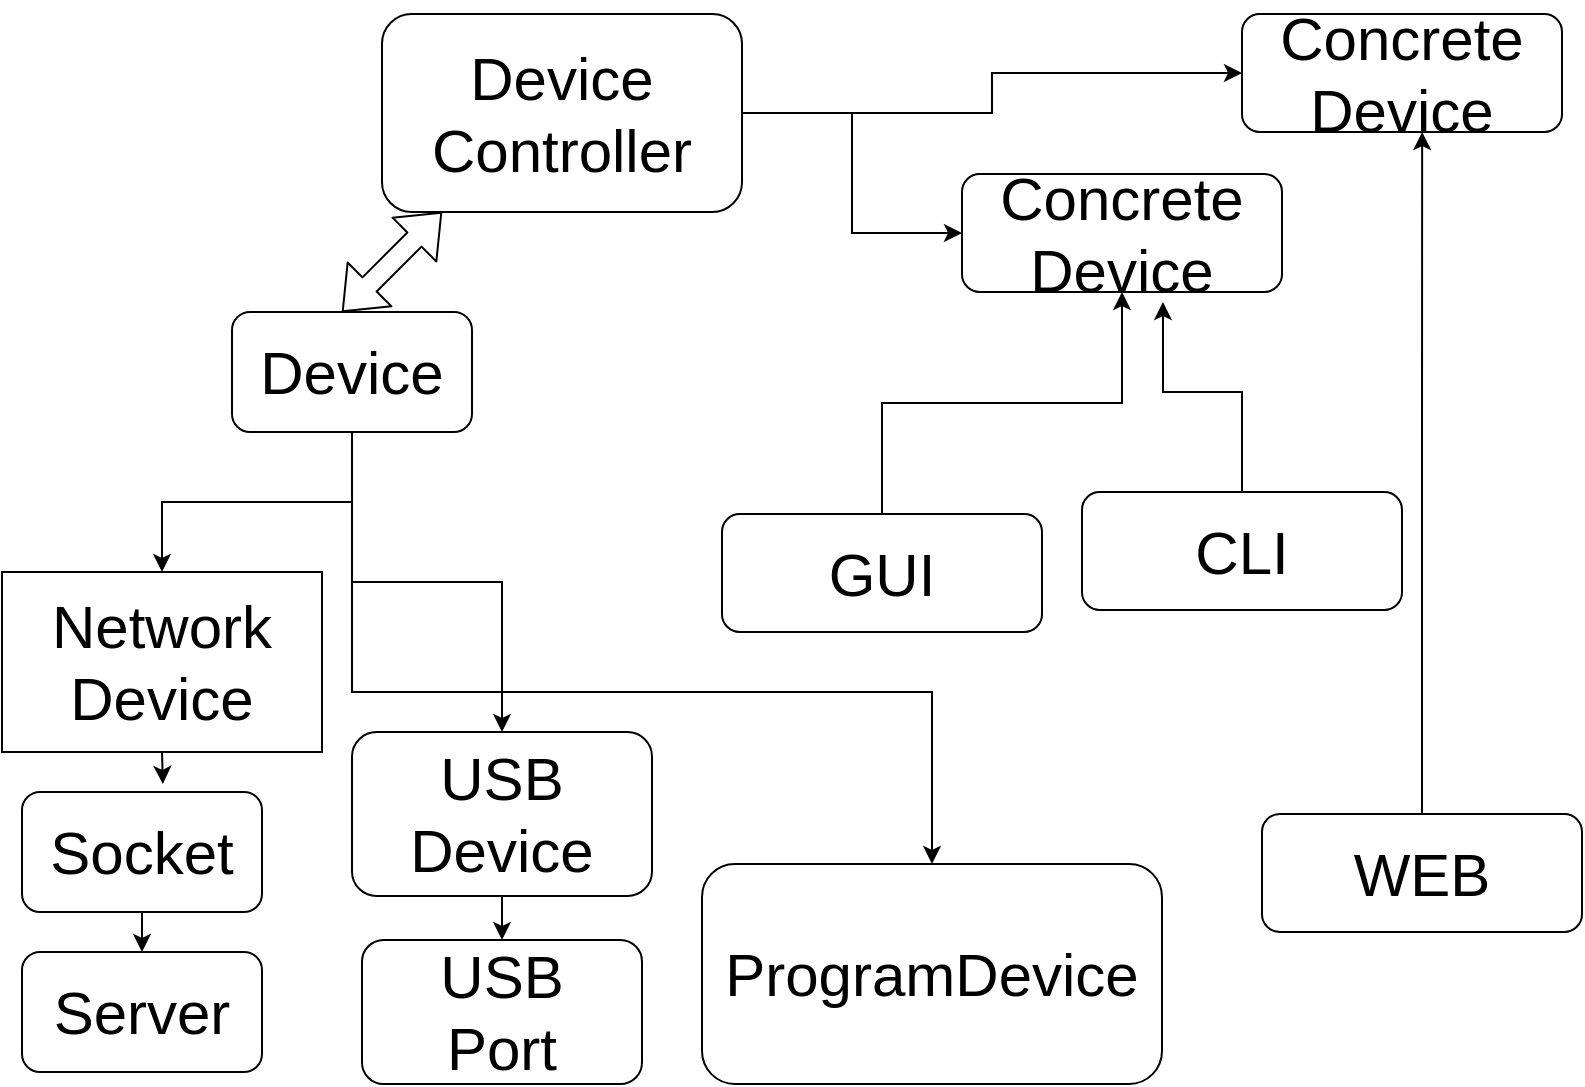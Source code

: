 <mxGraphModel dx="1025" dy="816" grid="1" gridSize="10" guides="1" tooltips="1" connect="1" arrows="1" fold="1" page="1" pageScale="1" pageWidth="827" pageHeight="583" background="#ffffff"><root><mxCell id="0"/><mxCell id="1" parent="0"/><mxCell id="25" style="edgeStyle=orthogonalEdgeStyle;rounded=0;html=1;exitX=0.5;exitY=1;entryX=0.5;entryY=0;jettySize=auto;orthogonalLoop=1;fontSize=30;" edge="1" parent="1" source="3" target="6"><mxGeometry relative="1" as="geometry"/></mxCell><mxCell id="26" style="edgeStyle=orthogonalEdgeStyle;rounded=0;html=1;exitX=0.5;exitY=1;entryX=0.5;entryY=0;jettySize=auto;orthogonalLoop=1;fontSize=30;" edge="1" parent="1" source="3" target="4"><mxGeometry relative="1" as="geometry"/></mxCell><mxCell id="27" style="edgeStyle=orthogonalEdgeStyle;rounded=0;html=1;exitX=0.5;exitY=1;jettySize=auto;orthogonalLoop=1;fontSize=30;" edge="1" parent="1" source="3" target="5"><mxGeometry relative="1" as="geometry"><Array as="points"><mxPoint x="195" y="370"/><mxPoint x="485" y="370"/></Array></mxGeometry></mxCell><mxCell id="3" value="&lt;div&gt;Device&lt;/div&gt;" style="rounded=1;whiteSpace=wrap;html=1;fontSize=30;" vertex="1" parent="1"><mxGeometry x="135" y="180" width="120" height="60" as="geometry"/></mxCell><mxCell id="30" style="edgeStyle=orthogonalEdgeStyle;rounded=0;html=1;exitX=0.5;exitY=1;entryX=0.5;entryY=0;jettySize=auto;orthogonalLoop=1;fontSize=30;" edge="1" parent="1" source="4" target="7"><mxGeometry relative="1" as="geometry"/></mxCell><mxCell id="4" value="&lt;div&gt;USB&lt;/div&gt;&lt;div&gt;Device&lt;/div&gt;" style="rounded=1;whiteSpace=wrap;html=1;fontSize=30;" vertex="1" parent="1"><mxGeometry x="195" y="390" width="150" height="82" as="geometry"/></mxCell><mxCell id="5" value="&lt;div&gt;ProgramDevice&lt;/div&gt;" style="rounded=1;whiteSpace=wrap;html=1;fontSize=30;" vertex="1" parent="1"><mxGeometry x="370" y="456" width="230" height="110" as="geometry"/></mxCell><mxCell id="31" style="edgeStyle=orthogonalEdgeStyle;rounded=0;html=1;exitX=0.5;exitY=1;entryX=0.587;entryY=-0.067;entryPerimeter=0;jettySize=auto;orthogonalLoop=1;fontSize=30;" edge="1" parent="1" source="6" target="9"><mxGeometry relative="1" as="geometry"/></mxCell><mxCell id="6" value="&lt;div&gt;Network&lt;/div&gt;&lt;div&gt;Device&lt;/div&gt;" style="rounded=1;whiteSpace=wrap;html=1;fontSize=30;arcSize=0;" vertex="1" parent="1"><mxGeometry x="20" y="310" width="160" height="90" as="geometry"/></mxCell><mxCell id="7" value="&lt;div&gt;USB&lt;/div&gt;&lt;div&gt;Port&lt;/div&gt;" style="rounded=1;whiteSpace=wrap;html=1;fontSize=30;" vertex="1" parent="1"><mxGeometry x="200" y="494" width="140" height="72" as="geometry"/></mxCell><mxCell id="32" style="edgeStyle=orthogonalEdgeStyle;rounded=0;html=1;exitX=0.5;exitY=1;entryX=0.5;entryY=0;jettySize=auto;orthogonalLoop=1;fontSize=30;" edge="1" parent="1" source="9" target="11"><mxGeometry relative="1" as="geometry"/></mxCell><mxCell id="9" value="Socket" style="rounded=1;whiteSpace=wrap;html=1;fontSize=30;" vertex="1" parent="1"><mxGeometry x="30" y="420" width="120" height="60" as="geometry"/></mxCell><mxCell id="11" value="Server" style="rounded=1;whiteSpace=wrap;html=1;fontSize=30;" vertex="1" parent="1"><mxGeometry x="30" y="500" width="120" height="60" as="geometry"/></mxCell><mxCell id="21" style="edgeStyle=orthogonalEdgeStyle;rounded=0;html=1;exitX=1;exitY=0.5;entryX=0;entryY=0.5;jettySize=auto;orthogonalLoop=1;fontSize=30;" edge="1" parent="1" source="12" target="14"><mxGeometry relative="1" as="geometry"/></mxCell><mxCell id="22" style="edgeStyle=orthogonalEdgeStyle;rounded=0;html=1;exitX=1;exitY=0.5;entryX=0;entryY=0.5;jettySize=auto;orthogonalLoop=1;fontSize=30;" edge="1" parent="1" source="12" target="13"><mxGeometry relative="1" as="geometry"/></mxCell><mxCell id="12" value="&lt;div&gt;Device&lt;/div&gt;&lt;div&gt;Controller&lt;/div&gt;" style="rounded=1;whiteSpace=wrap;html=1;fontSize=30;" vertex="1" parent="1"><mxGeometry x="210" y="31" width="180" height="99" as="geometry"/></mxCell><mxCell id="13" value="&lt;div&gt;Concrete&lt;/div&gt;&lt;div&gt;Device&lt;/div&gt;" style="rounded=1;whiteSpace=wrap;html=1;fontSize=30;" vertex="1" parent="1"><mxGeometry x="640" y="31" width="160" height="59" as="geometry"/></mxCell><mxCell id="14" value="&lt;div&gt;Concrete&lt;/div&gt;&lt;div&gt;Device&lt;/div&gt;" style="rounded=1;whiteSpace=wrap;html=1;fontSize=30;" vertex="1" parent="1"><mxGeometry x="500" y="111" width="160" height="59" as="geometry"/></mxCell><mxCell id="18" style="edgeStyle=orthogonalEdgeStyle;rounded=0;html=1;jettySize=auto;orthogonalLoop=1;fontSize=30;" edge="1" parent="1" source="15" target="14"><mxGeometry relative="1" as="geometry"/></mxCell><mxCell id="15" value="&lt;div&gt;GUI&lt;/div&gt;" style="rounded=1;whiteSpace=wrap;html=1;fontSize=30;" vertex="1" parent="1"><mxGeometry x="380" y="281" width="160" height="59" as="geometry"/></mxCell><mxCell id="29" style="edgeStyle=orthogonalEdgeStyle;rounded=0;html=1;exitX=0.5;exitY=0;entryX=0.563;entryY=1;entryPerimeter=0;jettySize=auto;orthogonalLoop=1;fontSize=30;" edge="1" parent="1" source="16" target="13"><mxGeometry relative="1" as="geometry"/></mxCell><mxCell id="16" value="&lt;div&gt;WEB&lt;/div&gt;" style="rounded=1;whiteSpace=wrap;html=1;fontSize=30;" vertex="1" parent="1"><mxGeometry x="650" y="431" width="160" height="59" as="geometry"/></mxCell><mxCell id="20" style="edgeStyle=orthogonalEdgeStyle;rounded=0;html=1;exitX=0.5;exitY=0;entryX=0.628;entryY=1.085;entryPerimeter=0;jettySize=auto;orthogonalLoop=1;fontSize=30;" edge="1" parent="1" source="17" target="14"><mxGeometry relative="1" as="geometry"/></mxCell><mxCell id="17" value="CLI" style="rounded=1;whiteSpace=wrap;html=1;fontSize=30;" vertex="1" parent="1"><mxGeometry x="560" y="270" width="160" height="59" as="geometry"/></mxCell><mxCell id="28" value="" style="shape=flexArrow;endArrow=classic;startArrow=classic;html=1;fillColor=#ffffff;fontSize=30;" edge="1" parent="1"><mxGeometry width="50" height="50" relative="1" as="geometry"><mxPoint x="190" y="180" as="sourcePoint"/><mxPoint x="240" y="130" as="targetPoint"/></mxGeometry></mxCell></root></mxGraphModel>